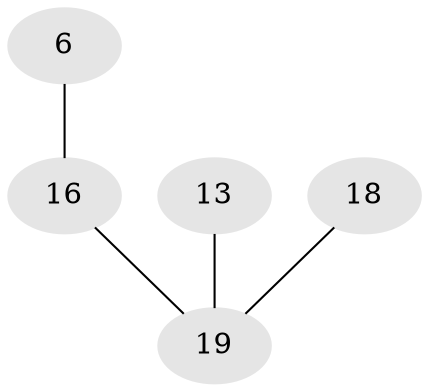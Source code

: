 // original degree distribution, {1: 0.3387096774193548, 0: 0.1774193548387097, 2: 0.1935483870967742, 4: 0.08064516129032258, 3: 0.16129032258064516, 6: 0.03225806451612903, 5: 0.016129032258064516}
// Generated by graph-tools (version 1.1) at 2025/35/03/04/25 23:35:47]
// undirected, 5 vertices, 4 edges
graph export_dot {
  node [color=gray90,style=filled];
  6;
  13;
  16;
  18;
  19;
  6 -- 16 [weight=1.0];
  13 -- 19 [weight=3.0];
  16 -- 19 [weight=3.0];
  18 -- 19 [weight=4.0];
}
